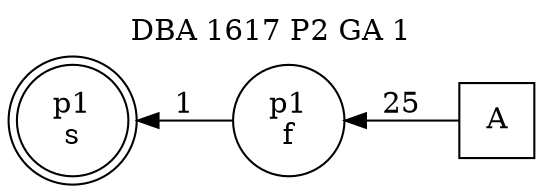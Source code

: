 digraph DBA_1617_P2_GA_1_GOOD {
labelloc="tl"
label= " DBA 1617 P2 GA 1 "
rankdir="RL";
graph [ size=" 10 , 10 !"]

"A" [shape="square" label="A"]
"p1_f" [shape="circle" label="p1
f"]
"p1_s" [shape="doublecircle" label="p1
s"]
"A" -> "p1_f" [ label=25]
"p1_f" -> "p1_s" [ label=1]
}
